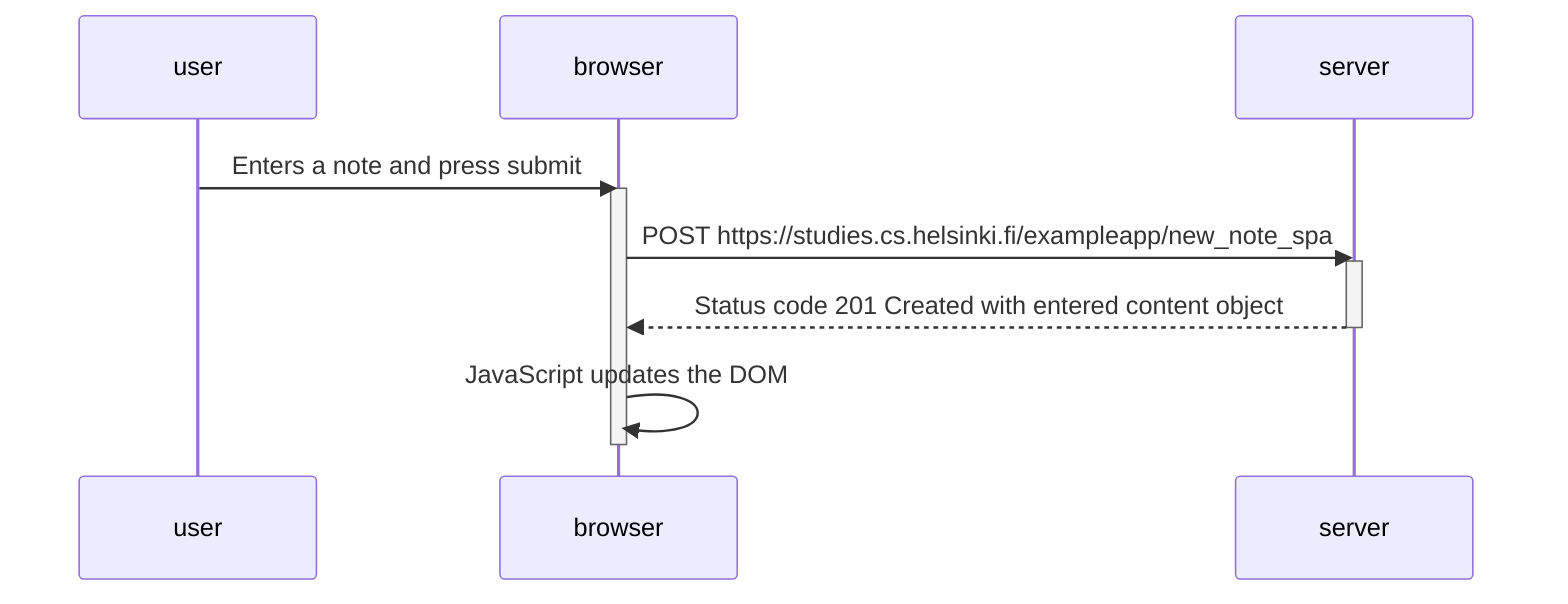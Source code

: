 sequenceDiagram
    participant user
    participant browser
    participant server

    user->>browser: Enters a note and press submit
    activate browser
    browser->>server: POST https://studies.cs.helsinki.fi/exampleapp/new_note_spa
    activate server
    server-->>browser: Status code 201 Created with entered content object
    deactivate server
    browser->>browser: JavaScript updates the DOM
    deactivate browser